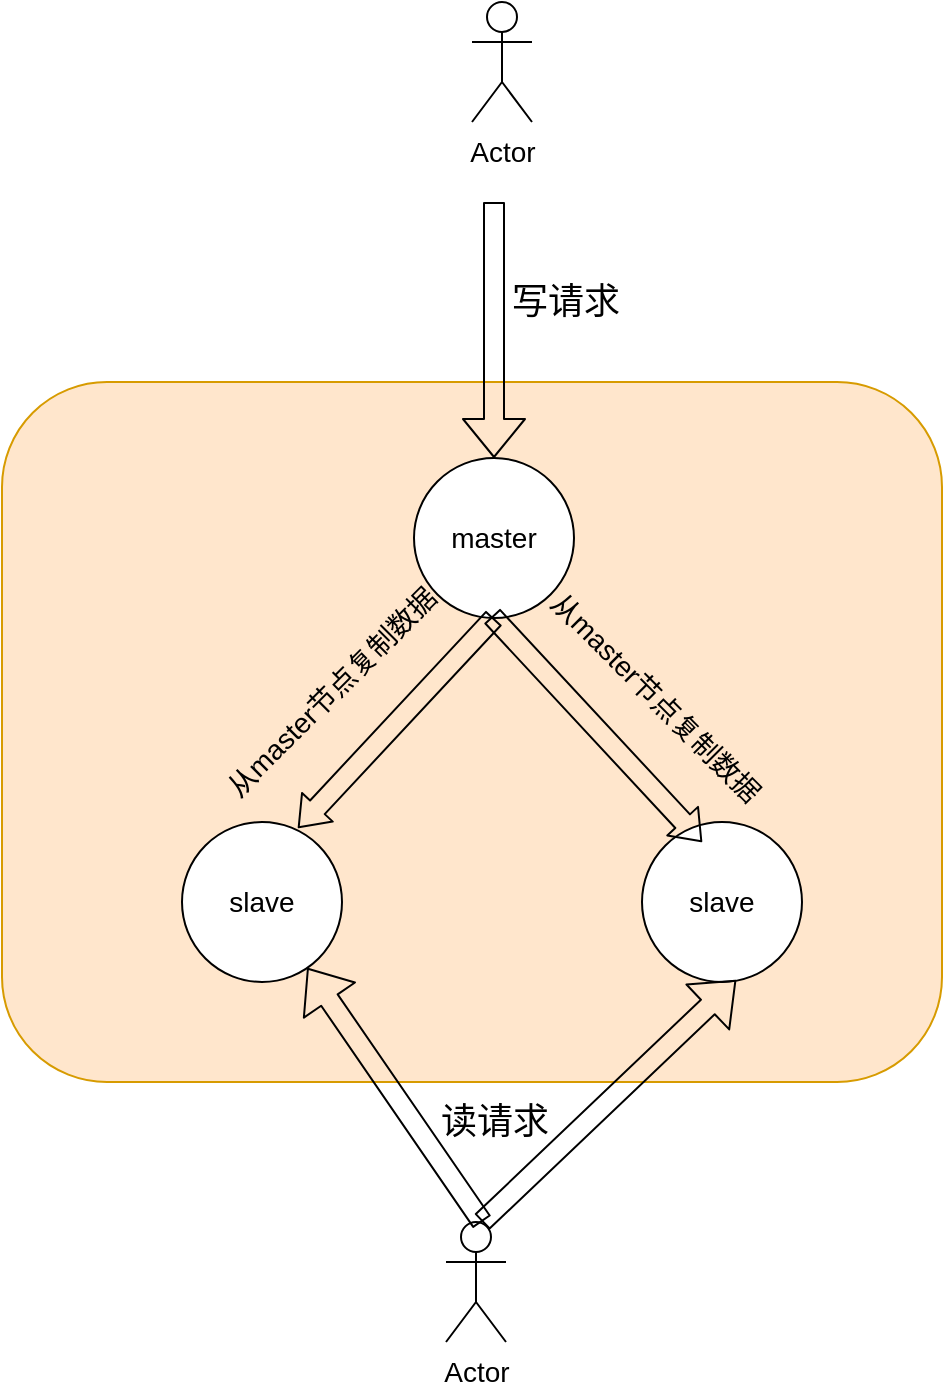 <mxfile version="13.3.9" type="device"><diagram id="cH2JOWWqc4NyXIv6mf-K" name="Page-1"><mxGraphModel dx="1186" dy="692" grid="1" gridSize="10" guides="1" tooltips="1" connect="1" arrows="1" fold="1" page="1" pageScale="1" pageWidth="1169" pageHeight="1654" math="0" shadow="0"><root><mxCell id="0"/><mxCell id="1" parent="0"/><mxCell id="E1BLYCDfo5D5KAESSNhX-2" value="" style="rounded=1;whiteSpace=wrap;html=1;fillColor=#ffe6cc;strokeColor=#d79b00;" vertex="1" parent="1"><mxGeometry x="320" y="250" width="470" height="350" as="geometry"/></mxCell><mxCell id="E1BLYCDfo5D5KAESSNhX-3" value="&lt;font style=&quot;font-size: 14px&quot;&gt;master&lt;/font&gt;" style="ellipse;whiteSpace=wrap;html=1;aspect=fixed;" vertex="1" parent="1"><mxGeometry x="526" y="288" width="80" height="80" as="geometry"/></mxCell><mxCell id="E1BLYCDfo5D5KAESSNhX-4" value="slave" style="ellipse;whiteSpace=wrap;html=1;aspect=fixed;fontSize=14;" vertex="1" parent="1"><mxGeometry x="410" y="470" width="80" height="80" as="geometry"/></mxCell><mxCell id="E1BLYCDfo5D5KAESSNhX-5" value="slave" style="ellipse;whiteSpace=wrap;html=1;aspect=fixed;fontSize=14;" vertex="1" parent="1"><mxGeometry x="640" y="470" width="80" height="80" as="geometry"/></mxCell><mxCell id="E1BLYCDfo5D5KAESSNhX-6" value="" style="shape=flexArrow;endArrow=classic;html=1;fontSize=14;endWidth=10;endSize=4.24;exitX=0.5;exitY=1;exitDx=0;exitDy=0;entryX=0.725;entryY=0.038;entryDx=0;entryDy=0;entryPerimeter=0;" edge="1" parent="1" source="E1BLYCDfo5D5KAESSNhX-3" target="E1BLYCDfo5D5KAESSNhX-4"><mxGeometry width="50" height="50" relative="1" as="geometry"><mxPoint x="537" y="358" as="sourcePoint"/><mxPoint x="440" y="400" as="targetPoint"/><Array as="points"/></mxGeometry></mxCell><mxCell id="E1BLYCDfo5D5KAESSNhX-7" value="" style="shape=flexArrow;endArrow=classic;html=1;fontSize=14;endWidth=10;endSize=4.24;" edge="1" parent="1"><mxGeometry width="50" height="50" relative="1" as="geometry"><mxPoint x="565" y="367" as="sourcePoint"/><mxPoint x="670" y="480" as="targetPoint"/><Array as="points"/></mxGeometry></mxCell><mxCell id="E1BLYCDfo5D5KAESSNhX-8" value="从master节点复制数据" style="text;html=1;strokeColor=none;fillColor=none;align=center;verticalAlign=middle;whiteSpace=wrap;rounded=0;fontSize=14;rotation=-45;" vertex="1" parent="1"><mxGeometry x="410" y="380" width="150" height="50" as="geometry"/></mxCell><mxCell id="E1BLYCDfo5D5KAESSNhX-9" value="从master节点复制数据" style="text;html=1;strokeColor=none;fillColor=none;align=center;verticalAlign=middle;whiteSpace=wrap;rounded=0;fontSize=14;rotation=45;" vertex="1" parent="1"><mxGeometry x="572" y="383" width="150" height="50" as="geometry"/></mxCell><mxCell id="E1BLYCDfo5D5KAESSNhX-13" value="Actor" style="shape=umlActor;verticalLabelPosition=bottom;verticalAlign=top;html=1;outlineConnect=0;fontSize=14;" vertex="1" parent="1"><mxGeometry x="542" y="670" width="30" height="60" as="geometry"/></mxCell><mxCell id="E1BLYCDfo5D5KAESSNhX-15" value="" style="shape=flexArrow;endArrow=classic;html=1;fontSize=14;" edge="1" parent="1" target="E1BLYCDfo5D5KAESSNhX-4"><mxGeometry width="50" height="50" relative="1" as="geometry"><mxPoint x="560" y="670" as="sourcePoint"/><mxPoint x="470" y="630" as="targetPoint"/></mxGeometry></mxCell><mxCell id="E1BLYCDfo5D5KAESSNhX-16" value="" style="shape=flexArrow;endArrow=classic;html=1;fontSize=14;entryX=0.588;entryY=0.988;entryDx=0;entryDy=0;entryPerimeter=0;" edge="1" parent="1" target="E1BLYCDfo5D5KAESSNhX-5"><mxGeometry width="50" height="50" relative="1" as="geometry"><mxPoint x="560" y="670" as="sourcePoint"/><mxPoint x="650" y="630" as="targetPoint"/></mxGeometry></mxCell><mxCell id="E1BLYCDfo5D5KAESSNhX-22" style="edgeStyle=orthogonalEdgeStyle;rounded=0;orthogonalLoop=1;jettySize=auto;html=1;exitX=0.5;exitY=0;exitDx=0;exitDy=0;fontSize=14;" edge="1" parent="1" source="E1BLYCDfo5D5KAESSNhX-18"><mxGeometry relative="1" as="geometry"><mxPoint x="566" y="610" as="targetPoint"/></mxGeometry></mxCell><mxCell id="E1BLYCDfo5D5KAESSNhX-18" value="&lt;font style=&quot;font-size: 18px&quot;&gt;读请求&lt;/font&gt;" style="text;html=1;strokeColor=none;fillColor=none;align=center;verticalAlign=middle;whiteSpace=wrap;rounded=0;fontSize=14;" vertex="1" parent="1"><mxGeometry x="533.5" y="610" width="65" height="20" as="geometry"/></mxCell><mxCell id="E1BLYCDfo5D5KAESSNhX-24" value="Actor" style="shape=umlActor;verticalLabelPosition=bottom;verticalAlign=top;html=1;outlineConnect=0;fontSize=14;" vertex="1" parent="1"><mxGeometry x="555" y="60" width="30" height="60" as="geometry"/></mxCell><mxCell id="E1BLYCDfo5D5KAESSNhX-25" value="" style="shape=flexArrow;endArrow=classic;html=1;fontSize=14;entryX=0.5;entryY=0;entryDx=0;entryDy=0;" edge="1" parent="1" target="E1BLYCDfo5D5KAESSNhX-3"><mxGeometry width="50" height="50" relative="1" as="geometry"><mxPoint x="566" y="160" as="sourcePoint"/><mxPoint x="580" y="150" as="targetPoint"/></mxGeometry></mxCell><mxCell id="E1BLYCDfo5D5KAESSNhX-26" value="&lt;font style=&quot;font-size: 18px&quot;&gt;写请求&lt;/font&gt;" style="text;html=1;strokeColor=none;fillColor=none;align=center;verticalAlign=middle;whiteSpace=wrap;rounded=0;fontSize=14;" vertex="1" parent="1"><mxGeometry x="542" y="200" width="120" height="20" as="geometry"/></mxCell></root></mxGraphModel></diagram></mxfile>